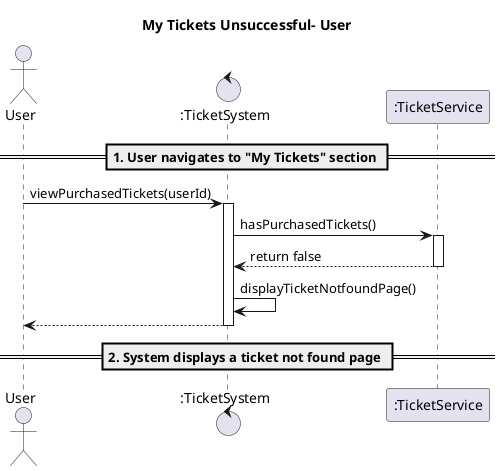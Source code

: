 @startuml
title My Tickets Unsuccessful- User

actor User
control ":TicketSystem" as UD
participant ":TicketService" as TS

== 1. User navigates to "My Tickets" section ==
User -> UD : viewPurchasedTickets(userId)
activate UD
UD -> TS : hasPurchasedTickets()
activate TS
TS --> UD : return false
deactivate TS
UD -> UD : displayTicketNotfoundPage()
UD --> User :
deactivate UD
== 2. System displays a ticket not found page ==
@enduml
